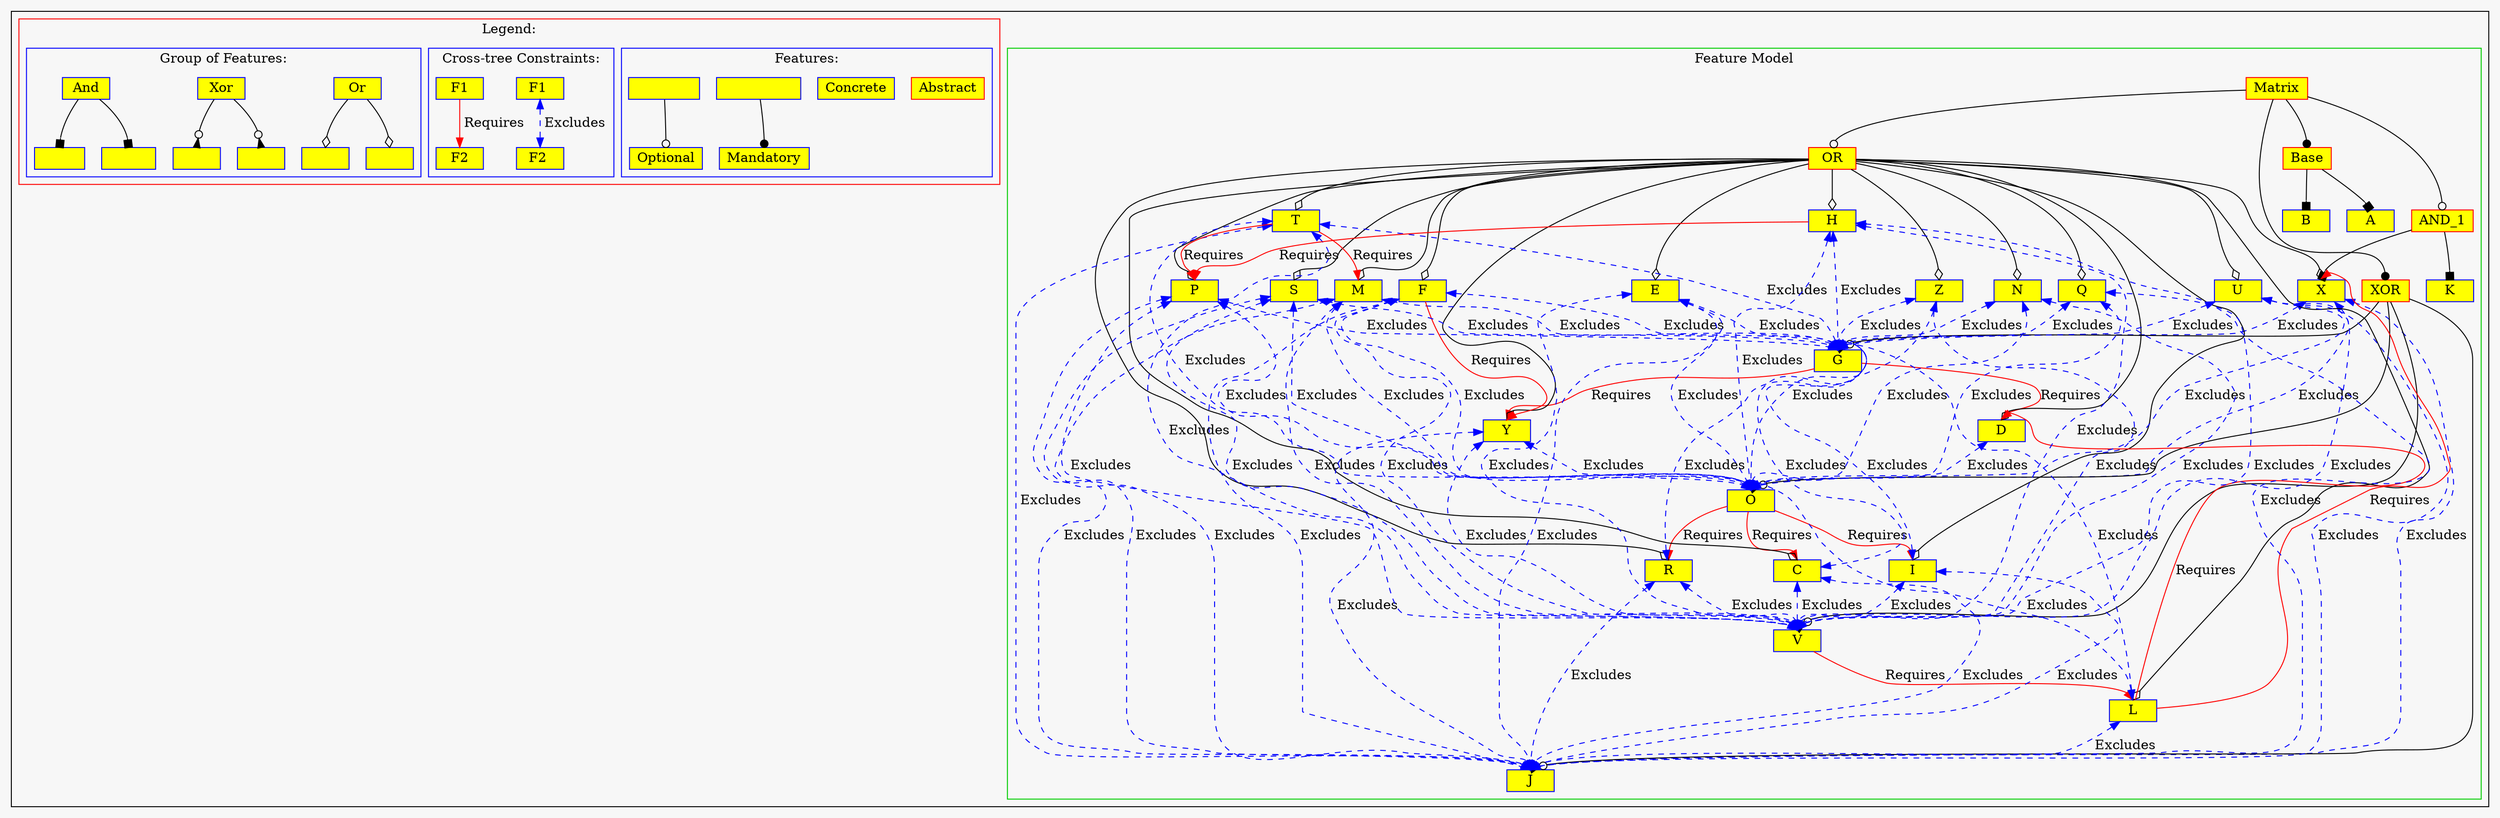 digraph G  { 
graph [bgcolor=gray97];
subgraph cluster_1{
node [shape=box, width=0.7, height=0.3,style=filled, color=blue, fillcolor=yellow1];
subgraph cluster_2{
node [shape=box, width=0.7, height=0.3,style=filled, color=red, fillcolor=yellow1];
"Matrix";
node [shape=box, width=0.7, height=0.3,style=filled, color=red, fillcolor=yellow1];
"Matrix"->"Base":n[arrowhead="dot"];node [shape=box, width=0.7, height=0.3,style=filled, color=blue, fillcolor=yellow1];
"Base"->"A":n[arrowhead="box"];"Base"->"B":n[arrowhead="box"];node [shape=box, width=0.7, height=0.3,style=filled, color=blue, fillcolor=yellow1];
node [shape=box, width=0.7, height=0.3,style=filled, color=red, fillcolor=yellow1];
"Matrix"->"AND_1":n[arrowhead="odot"];
node [shape=box, width=0.7, height=0.3,style=filled, color=blue, fillcolor=yellow1];
"AND_1"->"K":n[arrowhead="box"];
node [shape=box, width=0.7, height=0.3,style=filled, color=blue, fillcolor=yellow1];
"AND_1"->"X":n[arrowhead="box"];
node [shape=box, width=0.7, height=0.3,style=filled, color=red, fillcolor=yellow1];
"Matrix"->"XOR":n[arrowhead="dot"];
node [shape=box, width=0.7, height=0.3,style=filled, color=blue, fillcolor=yellow1];
"XOR"->"G":n[arrowhead="invodot"];
"XOR"->"O":n[arrowhead="invodot"];
"XOR"->"J":n[arrowhead="invodot"];
"XOR"->"V":n[arrowhead="invodot"];
node [shape=box, width=0.7, height=0.3,style=filled, color=red, fillcolor=yellow1];
"Matrix"->"OR":n[arrowhead="odot"];
node [shape=box, width=0.7, height=0.3,style=filled, color=blue, fillcolor=yellow1];
"OR"->"D":n[arrowhead="odiamond"];
"OR"->"C":n[arrowhead="odiamond"];
"OR"->"Y":n[arrowhead="odiamond"];
"OR"->"Z":n[arrowhead="odiamond"];
"OR"->"L":n[arrowhead="odiamond"];
"OR"->"X":n[arrowhead="odiamond"];
"OR"->"U":n[arrowhead="odiamond"];
"OR"->"M":n[arrowhead="odiamond"];
"OR"->"I":n[arrowhead="odiamond"];
"OR"->"N":n[arrowhead="odiamond"];
"OR"->"P":n[arrowhead="odiamond"];
"OR"->"Q":n[arrowhead="odiamond"];
"OR"->"F":n[arrowhead="odiamond"];
"OR"->"T":n[arrowhead="odiamond"];
"OR"->"S":n[arrowhead="odiamond"];
"OR"->"H":n[arrowhead="odiamond"];
"OR"->"E":n[arrowhead="odiamond"];
"OR"->"R":n[arrowhead="odiamond"];
"G"->"D":n[color="red",label="Requires"];
"G"->"Y":n[color="red",label="Requires"];
"O"->"C":n[color="red",label="Requires"];
"O"->"I":n[color="red",label="Requires"];
"O"->"R":n[color="red",label="Requires"];
"V"->"L":n[color="red",label="Requires"];
"F"->"Y":n[color="red",label="Requires"];
"H"->"P":n[color="red",label="Requires"];
"L"->"D":n[color="red",label="Requires"];
"L"->"X":n[color="red",label="Requires"];
"T"->"M":n[color="red",label="Requires"];
"T"->"P":n[color="red",label="Requires"];
"C"->"G":n[style="dashed", color="blue",label=" Excludes", dir="both"];
"Z"->"G":n[style="dashed", color="blue",label=" Excludes", dir="both"];
"L"->"G":n[style="dashed", color="blue",label=" Excludes", dir="both"];
"X"->"G":n[style="dashed", color="blue",label=" Excludes", dir="both"];
"U"->"G":n[style="dashed", color="blue",label=" Excludes", dir="both"];
"M"->"G":n[style="dashed", color="blue",label=" Excludes", dir="both"];
"I"->"G":n[style="dashed", color="blue",label=" Excludes", dir="both"];
"N"->"G":n[style="dashed", color="blue",label=" Excludes", dir="both"];
"P"->"G":n[style="dashed", color="blue",label=" Excludes", dir="both"];
"Q"->"G":n[style="dashed", color="blue",label=" Excludes", dir="both"];
"F"->"G":n[style="dashed", color="blue",label=" Excludes", dir="both"];
"T"->"G":n[style="dashed", color="blue",label=" Excludes", dir="both"];
"S"->"G":n[style="dashed", color="blue",label=" Excludes", dir="both"];
"H"->"G":n[style="dashed", color="blue",label=" Excludes", dir="both"];
"E"->"G":n[style="dashed", color="blue",label=" Excludes", dir="both"];
"R"->"G":n[style="dashed", color="blue",label=" Excludes", dir="both"];
"D"->"O":n[style="dashed", color="blue",label=" Excludes", dir="both"];
"Y"->"O":n[style="dashed", color="blue",label=" Excludes", dir="both"];
"Z"->"O":n[style="dashed", color="blue",label=" Excludes", dir="both"];
"L"->"O":n[style="dashed", color="blue",label=" Excludes", dir="both"];
"X"->"O":n[style="dashed", color="blue",label=" Excludes", dir="both"];
"U"->"O":n[style="dashed", color="blue",label=" Excludes", dir="both"];
"M"->"O":n[style="dashed", color="blue",label=" Excludes", dir="both"];
"N"->"O":n[style="dashed", color="blue",label=" Excludes", dir="both"];
"P"->"O":n[style="dashed", color="blue",label=" Excludes", dir="both"];
"Q"->"O":n[style="dashed", color="blue",label=" Excludes", dir="both"];
"F"->"O":n[style="dashed", color="blue",label=" Excludes", dir="both"];
"T"->"O":n[style="dashed", color="blue",label=" Excludes", dir="both"];
"S"->"O":n[style="dashed", color="blue",label=" Excludes", dir="both"];
"H"->"O":n[style="dashed", color="blue",label=" Excludes", dir="both"];
"E"->"O":n[style="dashed", color="blue",label=" Excludes", dir="both"];
"C"->"J":n[style="dashed", color="blue",label=" Excludes", dir="both"];
"Y"->"J":n[style="dashed", color="blue",label=" Excludes", dir="both"];
"L"->"J":n[style="dashed", color="blue",label=" Excludes", dir="both"];
"X"->"J":n[style="dashed", color="blue",label=" Excludes", dir="both"];
"U"->"J":n[style="dashed", color="blue",label=" Excludes", dir="both"];
"M"->"J":n[style="dashed", color="blue",label=" Excludes", dir="both"];
"I"->"J":n[style="dashed", color="blue",label=" Excludes", dir="both"];
"P"->"J":n[style="dashed", color="blue",label=" Excludes", dir="both"];
"F"->"J":n[style="dashed", color="blue",label=" Excludes", dir="both"];
"T"->"J":n[style="dashed", color="blue",label=" Excludes", dir="both"];
"S"->"J":n[style="dashed", color="blue",label=" Excludes", dir="both"];
"H"->"J":n[style="dashed", color="blue",label=" Excludes", dir="both"];
"E"->"J":n[style="dashed", color="blue",label=" Excludes", dir="both"];
"R"->"J":n[style="dashed", color="blue",label=" Excludes", dir="both"];
"C"->"V":n[style="dashed", color="blue",label=" Excludes", dir="both"];
"Y"->"V":n[style="dashed", color="blue",label=" Excludes", dir="both"];
"Z"->"V":n[style="dashed", color="blue",label=" Excludes", dir="both"];
"U"->"V":n[style="dashed", color="blue",label=" Excludes", dir="both"];
"M"->"V":n[style="dashed", color="blue",label=" Excludes", dir="both"];
"I"->"V":n[style="dashed", color="blue",label=" Excludes", dir="both"];
"N"->"V":n[style="dashed", color="blue",label=" Excludes", dir="both"];
"P"->"V":n[style="dashed", color="blue",label=" Excludes", dir="both"];
"Q"->"V":n[style="dashed", color="blue",label=" Excludes", dir="both"];
"F"->"V":n[style="dashed", color="blue",label=" Excludes", dir="both"];
"T"->"V":n[style="dashed", color="blue",label=" Excludes", dir="both"];
"S"->"V":n[style="dashed", color="blue",label=" Excludes", dir="both"];
"H"->"V":n[style="dashed", color="blue",label=" Excludes", dir="both"];
"E"->"V":n[style="dashed", color="blue",label=" Excludes", dir="both"];
"R"->"V":n[style="dashed", color="blue",label=" Excludes", dir="both"];
	label = "Feature Model";
	color=green3;	}
subgraph cluster_3{

	subgraph cluster_4{
	"Abstract":n[fillcolor="yellow1", color="red"];
	"Concrete":n[fillcolor="yellow1", color="blue"];
	"                "->"Mandatory":n[arrowhead="dot"];
	"             "->"Optional":n[arrowhead="odot"];
	label = "Features:";
	color=blue;
	}
	subgraph cluster_5{
	edge [dir=none]"F1 "->"F2 "[style="dashed", color="blue",label=" Excludes", dir="both"];
	 edge [dir=forward]"F1"->"F2"[color="red",label=" Requires"];
	label = "Cross-tree Constraints:";	color=blue;	}	subgraph cluster_6{
	"Or" ->"   ":n[arrowhead="odiamond"];
	"Or" ->"     ":n[arrowhead="odiamond"];
	"Xor"->"      ":n[arrowhead="invodot"];
	"Xor"->"       ":n[arrowhead="invodot"];
	"And"->"        ":n[arrowhead="box"];
	"And"->"         ":n[arrowhead="box"];
	label = "Group of Features:";
	color=blue;
	}
	label = "Legend:";
	color=red
}
}
}